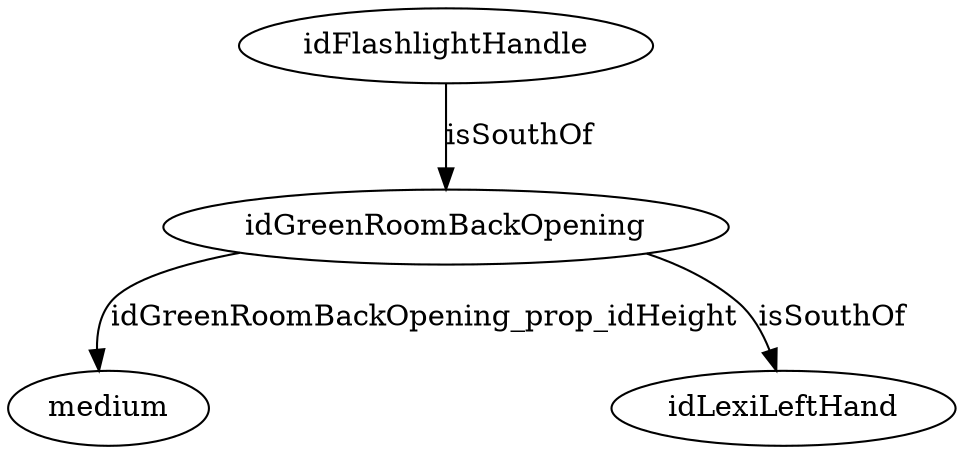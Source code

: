 strict digraph  {
idFlashlightHandle [node_type=entity_node, root=root];
idGreenRoomBackOpening;
medium;
idLexiLeftHand;
idFlashlightHandle -> idGreenRoomBackOpening  [edge_type=relationship, label=isSouthOf];
idGreenRoomBackOpening -> medium  [edge_type=property, label=idGreenRoomBackOpening_prop_idHeight];
idGreenRoomBackOpening -> idLexiLeftHand  [edge_type=relationship, label=isSouthOf];
}
